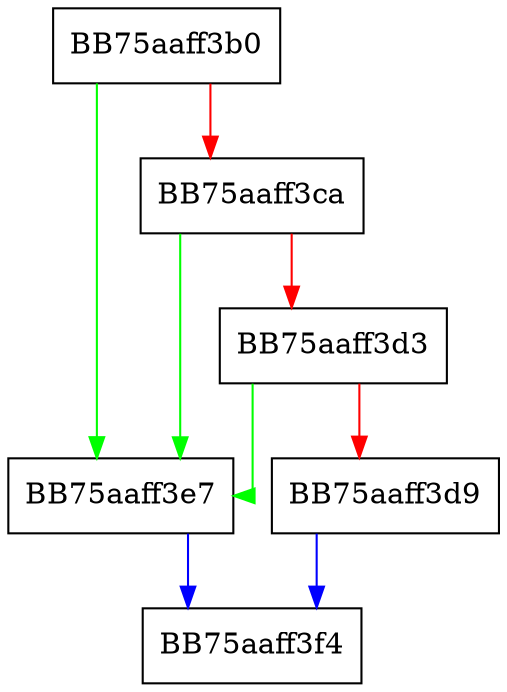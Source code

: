 digraph mp_lua_api_nri_GetRawSSLCertificate {
  node [shape="box"];
  graph [splines=ortho];
  BB75aaff3b0 -> BB75aaff3e7 [color="green"];
  BB75aaff3b0 -> BB75aaff3ca [color="red"];
  BB75aaff3ca -> BB75aaff3e7 [color="green"];
  BB75aaff3ca -> BB75aaff3d3 [color="red"];
  BB75aaff3d3 -> BB75aaff3e7 [color="green"];
  BB75aaff3d3 -> BB75aaff3d9 [color="red"];
  BB75aaff3d9 -> BB75aaff3f4 [color="blue"];
  BB75aaff3e7 -> BB75aaff3f4 [color="blue"];
}